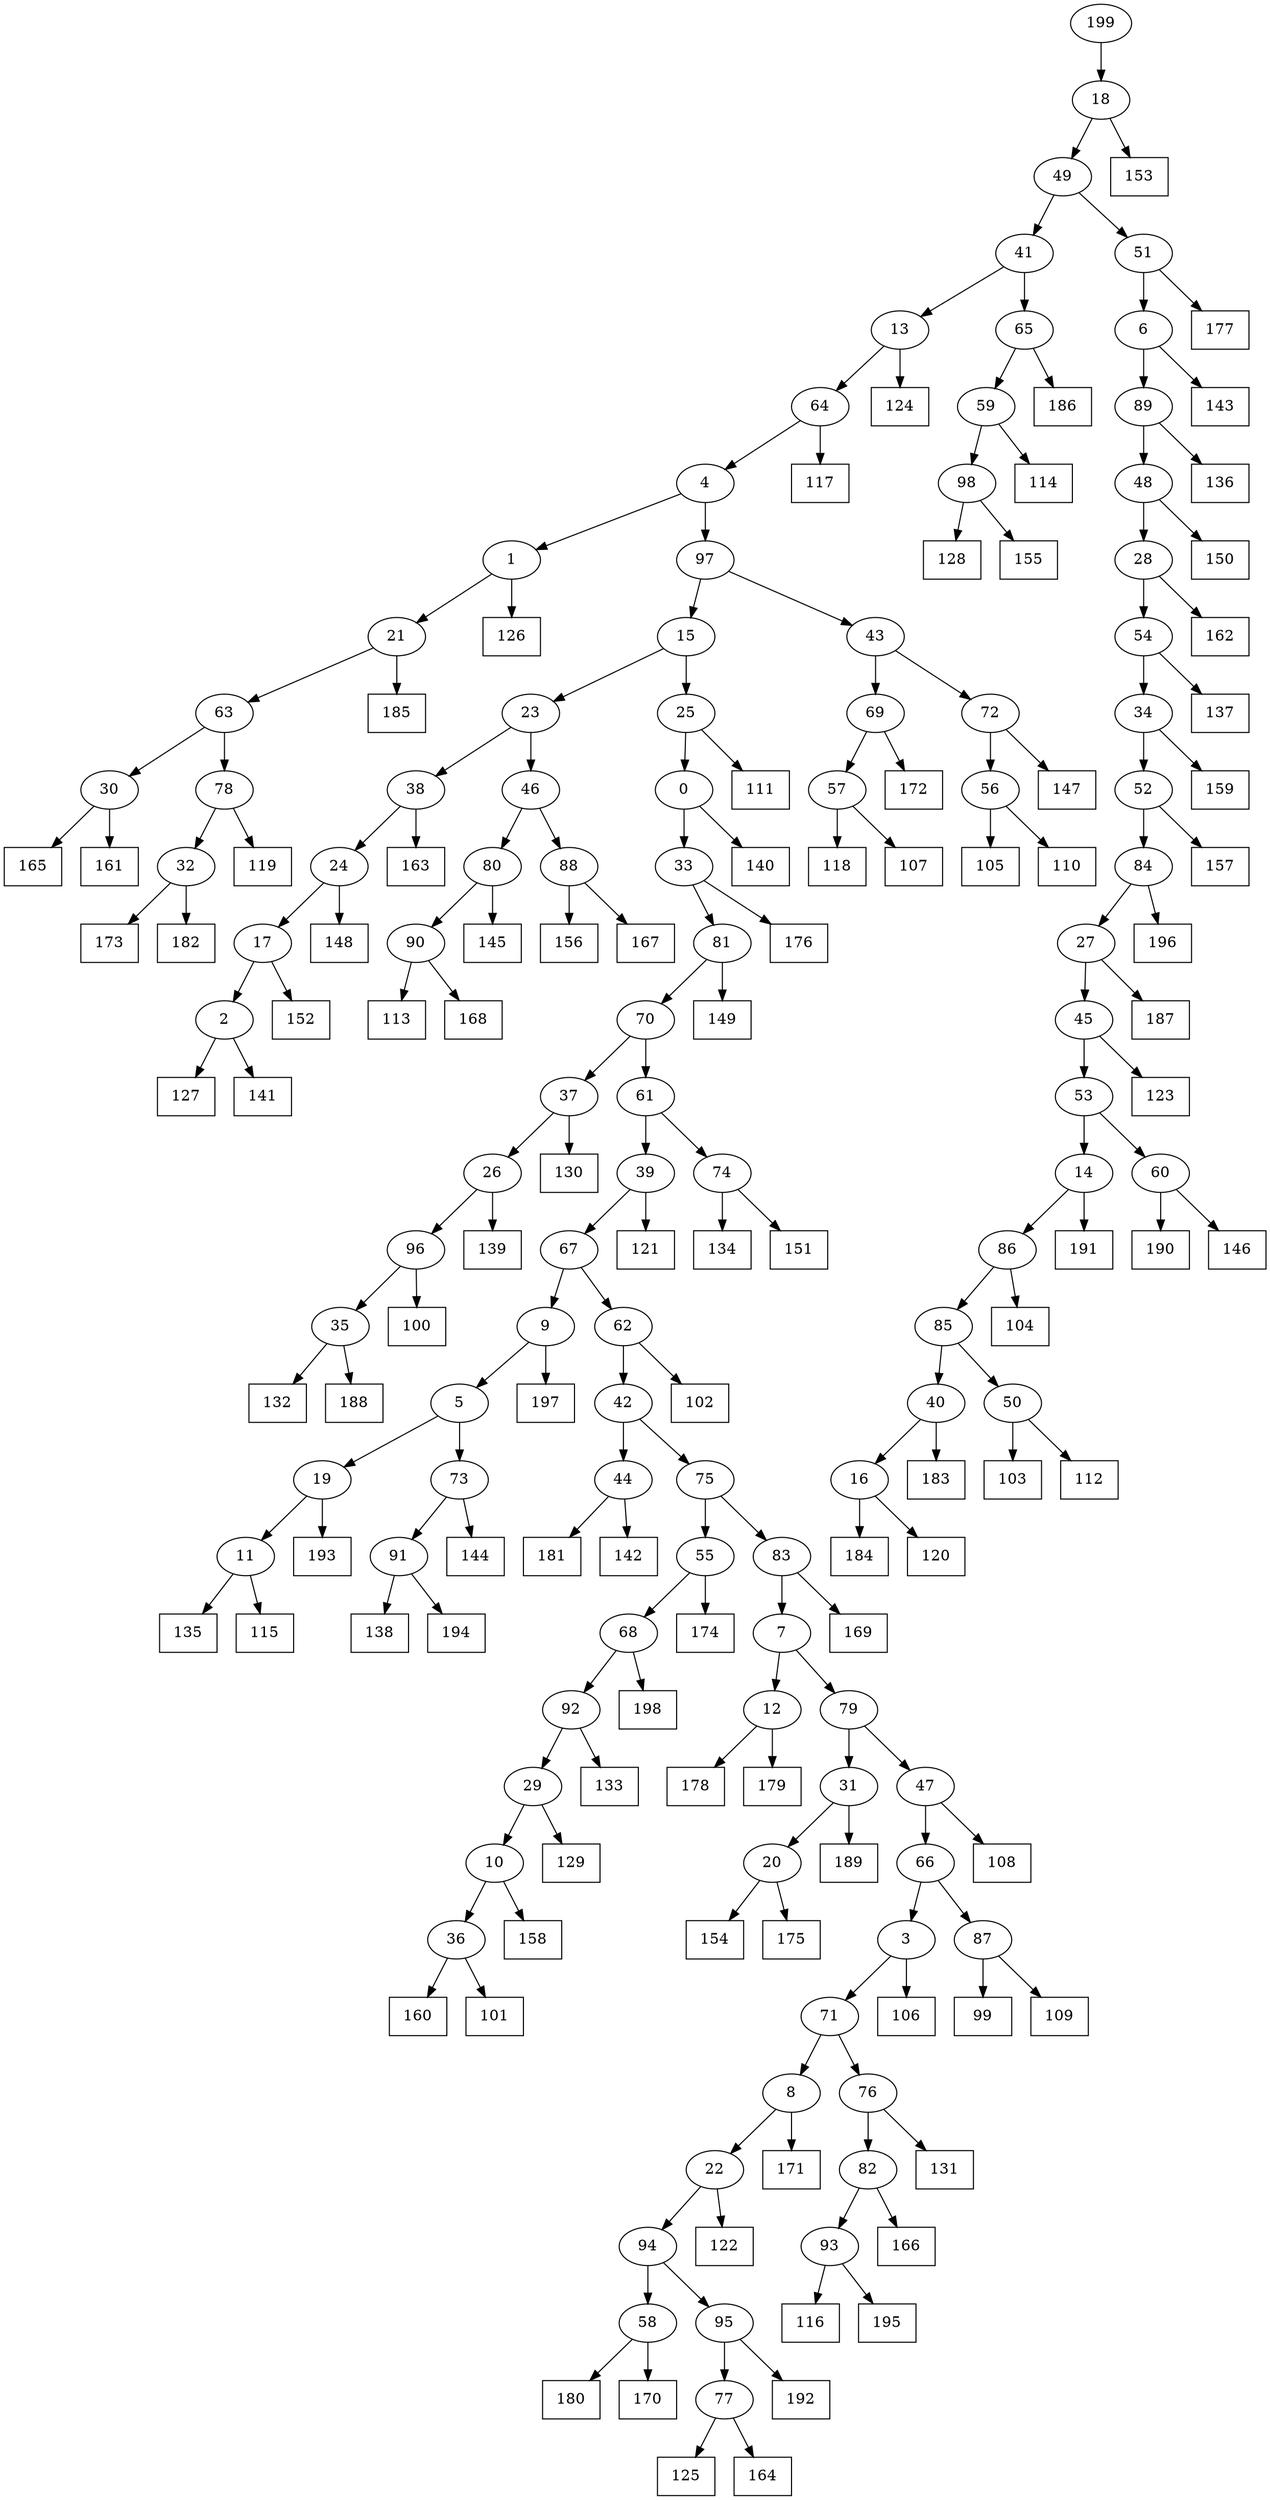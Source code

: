 digraph G {
0[label="0"];
1[label="1"];
2[label="2"];
3[label="3"];
4[label="4"];
5[label="5"];
6[label="6"];
7[label="7"];
8[label="8"];
9[label="9"];
10[label="10"];
11[label="11"];
12[label="12"];
13[label="13"];
14[label="14"];
15[label="15"];
16[label="16"];
17[label="17"];
18[label="18"];
19[label="19"];
20[label="20"];
21[label="21"];
22[label="22"];
23[label="23"];
24[label="24"];
25[label="25"];
26[label="26"];
27[label="27"];
28[label="28"];
29[label="29"];
30[label="30"];
31[label="31"];
32[label="32"];
33[label="33"];
34[label="34"];
35[label="35"];
36[label="36"];
37[label="37"];
38[label="38"];
39[label="39"];
40[label="40"];
41[label="41"];
42[label="42"];
43[label="43"];
44[label="44"];
45[label="45"];
46[label="46"];
47[label="47"];
48[label="48"];
49[label="49"];
50[label="50"];
51[label="51"];
52[label="52"];
53[label="53"];
54[label="54"];
55[label="55"];
56[label="56"];
57[label="57"];
58[label="58"];
59[label="59"];
60[label="60"];
61[label="61"];
62[label="62"];
63[label="63"];
64[label="64"];
65[label="65"];
66[label="66"];
67[label="67"];
68[label="68"];
69[label="69"];
70[label="70"];
71[label="71"];
72[label="72"];
73[label="73"];
74[label="74"];
75[label="75"];
76[label="76"];
77[label="77"];
78[label="78"];
79[label="79"];
80[label="80"];
81[label="81"];
82[label="82"];
83[label="83"];
84[label="84"];
85[label="85"];
86[label="86"];
87[label="87"];
88[label="88"];
89[label="89"];
90[label="90"];
91[label="91"];
92[label="92"];
93[label="93"];
94[label="94"];
95[label="95"];
96[label="96"];
97[label="97"];
98[label="98"];
99[shape=box,label="129"];
100[shape=box,label="100"];
101[shape=box,label="125"];
102[shape=box,label="106"];
103[shape=box,label="136"];
104[shape=box,label="116"];
105[shape=box,label="180"];
106[shape=box,label="117"];
107[shape=box,label="154"];
108[shape=box,label="148"];
109[shape=box,label="160"];
110[shape=box,label="128"];
111[shape=box,label="118"];
112[shape=box,label="138"];
113[shape=box,label="111"];
114[shape=box,label="104"];
115[shape=box,label="132"];
116[shape=box,label="185"];
117[shape=box,label="123"];
118[shape=box,label="156"];
119[shape=box,label="189"];
120[shape=box,label="167"];
121[shape=box,label="159"];
122[shape=box,label="187"];
123[shape=box,label="108"];
124[shape=box,label="155"];
125[shape=box,label="197"];
126[shape=box,label="183"];
127[shape=box,label="176"];
128[shape=box,label="169"];
129[shape=box,label="157"];
130[shape=box,label="163"];
131[shape=box,label="177"];
132[shape=box,label="114"];
133[shape=box,label="173"];
134[shape=box,label="171"];
135[shape=box,label="153"];
136[shape=box,label="121"];
137[shape=box,label="198"];
138[shape=box,label="105"];
139[shape=box,label="133"];
140[shape=box,label="184"];
141[shape=box,label="195"];
142[shape=box,label="158"];
143[shape=box,label="190"];
144[shape=box,label="166"];
145[shape=box,label="103"];
146[shape=box,label="99"];
147[shape=box,label="150"];
148[shape=box,label="145"];
149[shape=box,label="135"];
150[shape=box,label="152"];
151[shape=box,label="143"];
152[shape=box,label="127"];
153[shape=box,label="115"];
154[shape=box,label="137"];
155[shape=box,label="119"];
156[shape=box,label="181"];
157[shape=box,label="191"];
158[shape=box,label="140"];
159[shape=box,label="130"];
160[shape=box,label="193"];
161[shape=box,label="178"];
162[shape=box,label="172"];
163[shape=box,label="192"];
164[shape=box,label="134"];
165[shape=box,label="126"];
166[shape=box,label="112"];
167[shape=box,label="144"];
168[shape=box,label="120"];
169[shape=box,label="124"];
170[shape=box,label="101"];
171[shape=box,label="175"];
172[shape=box,label="107"];
173[shape=box,label="179"];
174[shape=box,label="165"];
175[shape=box,label="170"];
176[shape=box,label="149"];
177[shape=box,label="142"];
178[shape=box,label="102"];
179[shape=box,label="110"];
180[shape=box,label="162"];
181[shape=box,label="161"];
182[shape=box,label="164"];
183[shape=box,label="141"];
184[shape=box,label="196"];
185[shape=box,label="109"];
186[shape=box,label="186"];
187[shape=box,label="147"];
188[shape=box,label="122"];
189[shape=box,label="194"];
190[shape=box,label="131"];
191[shape=box,label="151"];
192[shape=box,label="174"];
193[shape=box,label="188"];
194[shape=box,label="146"];
195[shape=box,label="139"];
196[shape=box,label="113"];
197[shape=box,label="182"];
198[shape=box,label="168"];
199[label="199"];
88->118 ;
78->155 ;
17->150 ;
83->128 ;
97->43 ;
65->186 ;
36->170 ;
47->123 ;
43->69 ;
19->160 ;
10->142 ;
69->162 ;
12->173 ;
57->111 ;
77->182 ;
14->157 ;
0->158 ;
34->121 ;
16->168 ;
89->103 ;
33->127 ;
31->119 ;
74->164 ;
60->194 ;
27->45 ;
45->117 ;
73->167 ;
50->145 ;
95->163 ;
69->57 ;
81->176 ;
44->177 ;
57->172 ;
51->131 ;
96->35 ;
90->198 ;
76->190 ;
20->171 ;
60->143 ;
82->144 ;
78->32 ;
2->152 ;
16->140 ;
25->0 ;
12->161 ;
5->73 ;
38->130 ;
61->39 ;
11->153 ;
26->96 ;
53->14 ;
3->102 ;
48->147 ;
68->137 ;
35->193 ;
70->61 ;
11->149 ;
87->185 ;
31->20 ;
20->107 ;
22->188 ;
23->46 ;
24->108 ;
3->71 ;
71->76 ;
30->174 ;
37->159 ;
40->16 ;
66->87 ;
39->136 ;
59->132 ;
32->197 ;
84->27 ;
56->138 ;
58->175 ;
64->4 ;
28->180 ;
44->156 ;
64->106 ;
23->38 ;
91->112 ;
1->165 ;
68->92 ;
92->139 ;
86->114 ;
43->72 ;
9->5 ;
21->116 ;
36->109 ;
70->37 ;
38->24 ;
35->115 ;
53->60 ;
79->47 ;
52->129 ;
9->125 ;
45->53 ;
2->183 ;
56->179 ;
94->95 ;
95->77 ;
80->148 ;
63->30 ;
30->181 ;
72->56 ;
55->192 ;
73->91 ;
91->189 ;
96->100 ;
61->74 ;
74->191 ;
46->80 ;
39->67 ;
67->9 ;
49->41 ;
41->13 ;
8->22 ;
88->120 ;
41->65 ;
21->63 ;
63->78 ;
4->1 ;
93->104 ;
22->94 ;
98->124 ;
93->141 ;
50->166 ;
34->52 ;
32->133 ;
24->17 ;
10->36 ;
76->82 ;
82->93 ;
4->97 ;
7->12 ;
49->51 ;
51->6 ;
29->10 ;
48->28 ;
47->66 ;
71->8 ;
8->134 ;
46->88 ;
6->89 ;
1->21 ;
97->15 ;
15->23 ;
54->34 ;
83->7 ;
6->151 ;
33->81 ;
81->70 ;
0->33 ;
7->79 ;
79->31 ;
80->90 ;
90->196 ;
66->3 ;
67->62 ;
62->178 ;
27->122 ;
94->58 ;
58->105 ;
62->42 ;
42->44 ;
85->40 ;
40->126 ;
72->187 ;
59->98 ;
98->110 ;
65->59 ;
18->49 ;
17->2 ;
15->25 ;
25->113 ;
52->84 ;
84->184 ;
14->86 ;
92->29 ;
29->99 ;
87->146 ;
37->26 ;
26->195 ;
28->54 ;
54->154 ;
89->48 ;
86->85 ;
85->50 ;
13->64 ;
75->55 ;
55->68 ;
199->18 ;
18->135 ;
77->101 ;
42->75 ;
75->83 ;
13->169 ;
5->19 ;
19->11 ;
}

